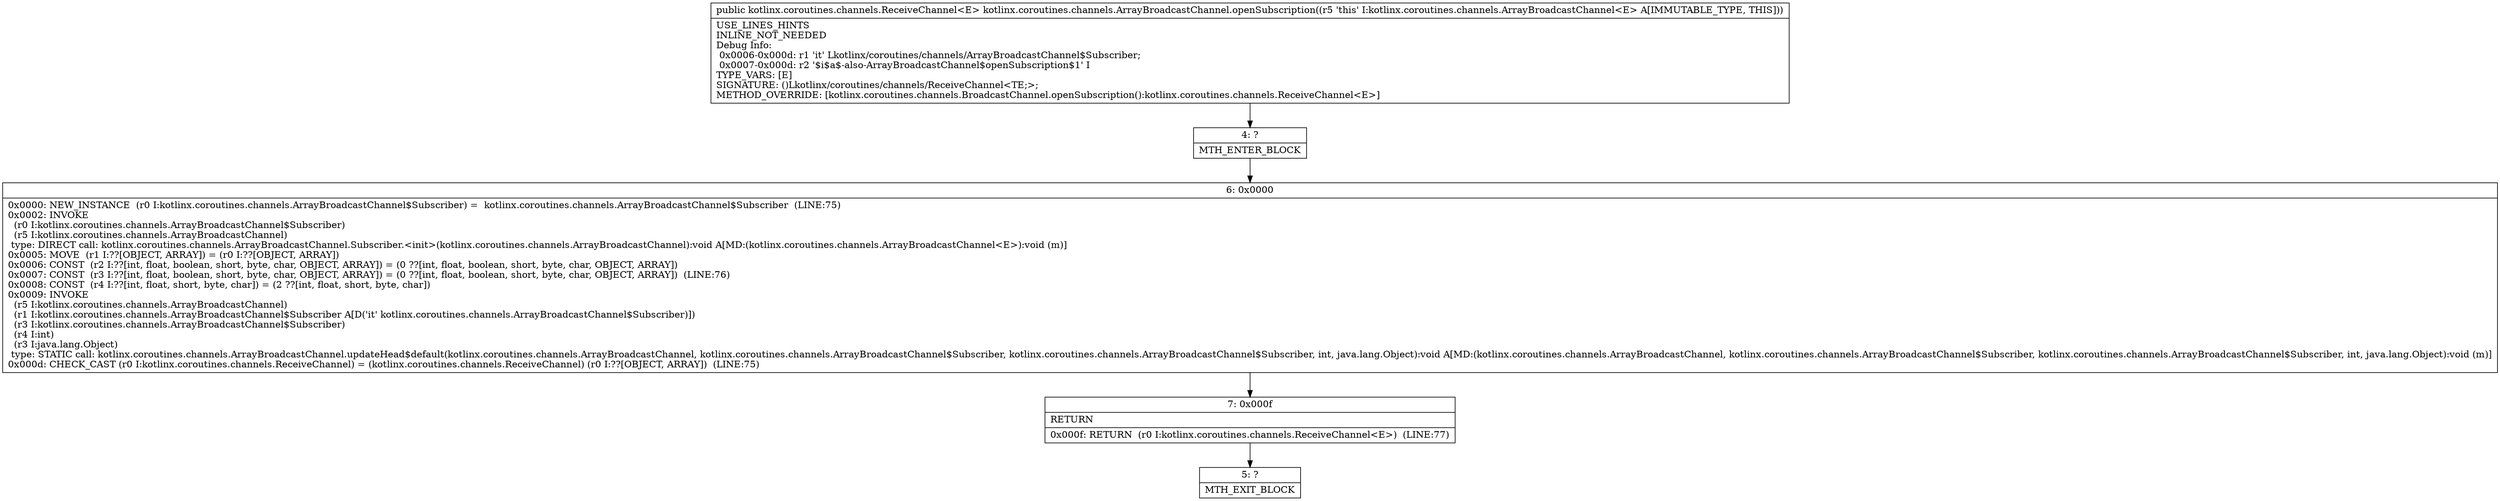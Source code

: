 digraph "CFG forkotlinx.coroutines.channels.ArrayBroadcastChannel.openSubscription()Lkotlinx\/coroutines\/channels\/ReceiveChannel;" {
Node_4 [shape=record,label="{4\:\ ?|MTH_ENTER_BLOCK\l}"];
Node_6 [shape=record,label="{6\:\ 0x0000|0x0000: NEW_INSTANCE  (r0 I:kotlinx.coroutines.channels.ArrayBroadcastChannel$Subscriber) =  kotlinx.coroutines.channels.ArrayBroadcastChannel$Subscriber  (LINE:75)\l0x0002: INVOKE  \l  (r0 I:kotlinx.coroutines.channels.ArrayBroadcastChannel$Subscriber)\l  (r5 I:kotlinx.coroutines.channels.ArrayBroadcastChannel)\l type: DIRECT call: kotlinx.coroutines.channels.ArrayBroadcastChannel.Subscriber.\<init\>(kotlinx.coroutines.channels.ArrayBroadcastChannel):void A[MD:(kotlinx.coroutines.channels.ArrayBroadcastChannel\<E\>):void (m)]\l0x0005: MOVE  (r1 I:??[OBJECT, ARRAY]) = (r0 I:??[OBJECT, ARRAY]) \l0x0006: CONST  (r2 I:??[int, float, boolean, short, byte, char, OBJECT, ARRAY]) = (0 ??[int, float, boolean, short, byte, char, OBJECT, ARRAY]) \l0x0007: CONST  (r3 I:??[int, float, boolean, short, byte, char, OBJECT, ARRAY]) = (0 ??[int, float, boolean, short, byte, char, OBJECT, ARRAY])  (LINE:76)\l0x0008: CONST  (r4 I:??[int, float, short, byte, char]) = (2 ??[int, float, short, byte, char]) \l0x0009: INVOKE  \l  (r5 I:kotlinx.coroutines.channels.ArrayBroadcastChannel)\l  (r1 I:kotlinx.coroutines.channels.ArrayBroadcastChannel$Subscriber A[D('it' kotlinx.coroutines.channels.ArrayBroadcastChannel$Subscriber)])\l  (r3 I:kotlinx.coroutines.channels.ArrayBroadcastChannel$Subscriber)\l  (r4 I:int)\l  (r3 I:java.lang.Object)\l type: STATIC call: kotlinx.coroutines.channels.ArrayBroadcastChannel.updateHead$default(kotlinx.coroutines.channels.ArrayBroadcastChannel, kotlinx.coroutines.channels.ArrayBroadcastChannel$Subscriber, kotlinx.coroutines.channels.ArrayBroadcastChannel$Subscriber, int, java.lang.Object):void A[MD:(kotlinx.coroutines.channels.ArrayBroadcastChannel, kotlinx.coroutines.channels.ArrayBroadcastChannel$Subscriber, kotlinx.coroutines.channels.ArrayBroadcastChannel$Subscriber, int, java.lang.Object):void (m)]\l0x000d: CHECK_CAST (r0 I:kotlinx.coroutines.channels.ReceiveChannel) = (kotlinx.coroutines.channels.ReceiveChannel) (r0 I:??[OBJECT, ARRAY])  (LINE:75)\l}"];
Node_7 [shape=record,label="{7\:\ 0x000f|RETURN\l|0x000f: RETURN  (r0 I:kotlinx.coroutines.channels.ReceiveChannel\<E\>)  (LINE:77)\l}"];
Node_5 [shape=record,label="{5\:\ ?|MTH_EXIT_BLOCK\l}"];
MethodNode[shape=record,label="{public kotlinx.coroutines.channels.ReceiveChannel\<E\> kotlinx.coroutines.channels.ArrayBroadcastChannel.openSubscription((r5 'this' I:kotlinx.coroutines.channels.ArrayBroadcastChannel\<E\> A[IMMUTABLE_TYPE, THIS]))  | USE_LINES_HINTS\lINLINE_NOT_NEEDED\lDebug Info:\l  0x0006\-0x000d: r1 'it' Lkotlinx\/coroutines\/channels\/ArrayBroadcastChannel$Subscriber;\l  0x0007\-0x000d: r2 '$i$a$\-also\-ArrayBroadcastChannel$openSubscription$1' I\lTYPE_VARS: [E]\lSIGNATURE: ()Lkotlinx\/coroutines\/channels\/ReceiveChannel\<TE;\>;\lMETHOD_OVERRIDE: [kotlinx.coroutines.channels.BroadcastChannel.openSubscription():kotlinx.coroutines.channels.ReceiveChannel\<E\>]\l}"];
MethodNode -> Node_4;Node_4 -> Node_6;
Node_6 -> Node_7;
Node_7 -> Node_5;
}


